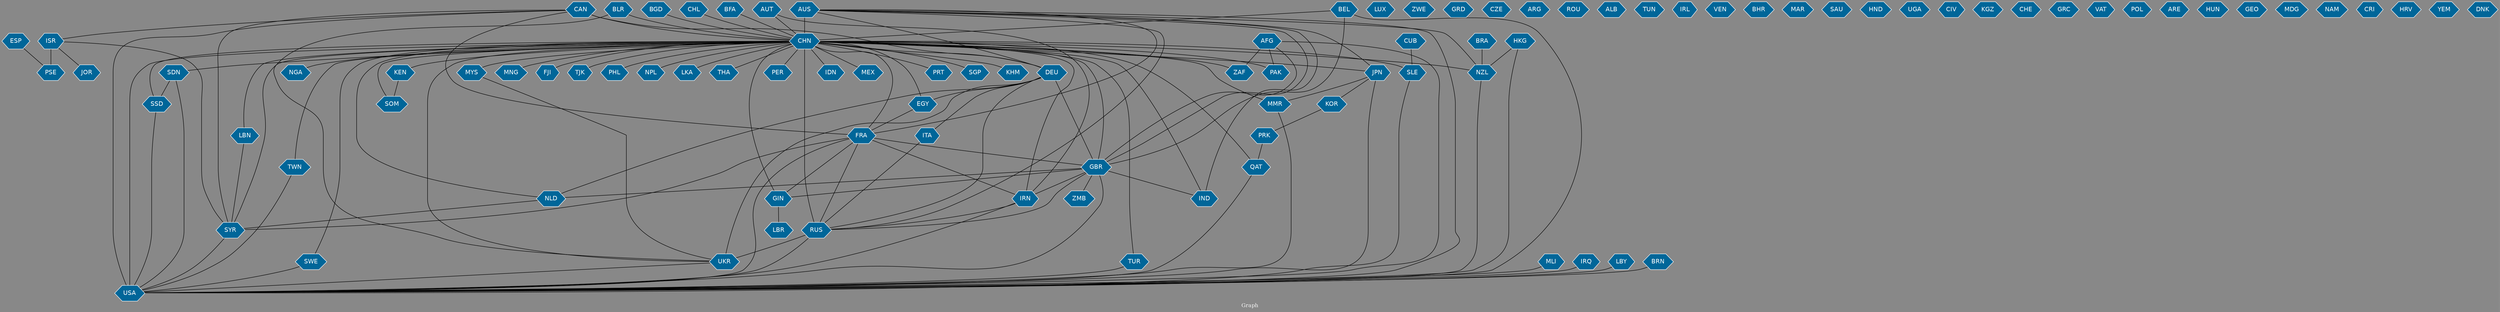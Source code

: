 // Countries together in item graph
graph {
	graph [bgcolor="#888888" fontcolor=white fontsize=12 label="Graph" outputorder=edgesfirst overlap=prism]
	node [color=white fillcolor="#006699" fontcolor=white fontname=Helvetica shape=hexagon style=filled]
	edge [arrowhead=open color=black fontcolor=white fontname=Courier fontsize=12]
		USA [label=USA]
		CHN [label=CHN]
		MLI [label=MLI]
		GBR [label=GBR]
		DEU [label=DEU]
		BLR [label=BLR]
		ISR [label=ISR]
		PSE [label=PSE]
		JPN [label=JPN]
		FRA [label=FRA]
		UKR [label=UKR]
		PER [label=PER]
		MMR [label=MMR]
		AUT [label=AUT]
		IRN [label=IRN]
		CHL [label=CHL]
		CAN [label=CAN]
		SYR [label=SYR]
		NLD [label=NLD]
		BRA [label=BRA]
		NZL [label=NZL]
		IND [label=IND]
		IDN [label=IDN]
		MEX [label=MEX]
		LUX [label=LUX]
		ZWE [label=ZWE]
		AFG [label=AFG]
		GRD [label=GRD]
		RUS [label=RUS]
		CZE [label=CZE]
		TUR [label=TUR]
		MYS [label=MYS]
		HKG [label=HKG]
		ESP [label=ESP]
		ARG [label=ARG]
		LBN [label=LBN]
		AUS [label=AUS]
		ROU [label=ROU]
		EGY [label=EGY]
		PRT [label=PRT]
		SGP [label=SGP]
		ZAF [label=ZAF]
		ALB [label=ALB]
		KHM [label=KHM]
		PAK [label=PAK]
		QAT [label=QAT]
		IRQ [label=IRQ]
		KOR [label=KOR]
		PRK [label=PRK]
		NGA [label=NGA]
		TUN [label=TUN]
		LBY [label=LBY]
		IRL [label=IRL]
		VEN [label=VEN]
		SLE [label=SLE]
		SOM [label=SOM]
		SSD [label=SSD]
		SDN [label=SDN]
		BHR [label=BHR]
		GIN [label=GIN]
		KEN [label=KEN]
		ITA [label=ITA]
		TWN [label=TWN]
		BEL [label=BEL]
		MAR [label=MAR]
		BRN [label=BRN]
		SAU [label=SAU]
		HND [label=HND]
		MNG [label=MNG]
		FJI [label=FJI]
		UGA [label=UGA]
		CIV [label=CIV]
		LBR [label=LBR]
		TJK [label=TJK]
		KGZ [label=KGZ]
		PHL [label=PHL]
		CHE [label=CHE]
		GRC [label=GRC]
		VAT [label=VAT]
		POL [label=POL]
		SWE [label=SWE]
		BFA [label=BFA]
		ARE [label=ARE]
		BGD [label=BGD]
		ZMB [label=ZMB]
		HUN [label=HUN]
		GEO [label=GEO]
		MDG [label=MDG]
		NPL [label=NPL]
		CUB [label=CUB]
		NAM [label=NAM]
		LKA [label=LKA]
		THA [label=THA]
		JOR [label=JOR]
		CRI [label=CRI]
		HRV [label=HRV]
		YEM [label=YEM]
		DNK [label=DNK]
			HKG -- USA [weight=3]
			GBR -- IRN [weight=2]
			CHN -- NPL [weight=1]
			FRA -- IRN [weight=1]
			LBY -- USA [weight=3]
			CAN -- USA [weight=1]
			ESP -- PSE [weight=1]
			CHN -- TUR [weight=1]
			CHN -- SWE [weight=1]
			ITA -- RUS [weight=1]
			SLE -- USA [weight=1]
			AFG -- GBR [weight=1]
			DEU -- GBR [weight=2]
			CHN -- MEX [weight=12]
			GBR -- GIN [weight=1]
			AUS -- FRA [weight=1]
			CHN -- DEU [weight=1]
			AUS -- JPN [weight=2]
			CAN -- SYR [weight=1]
			CHN -- ZAF [weight=1]
			SDN -- SSD [weight=2]
			CUB -- SLE [weight=1]
			JPN -- MMR [weight=1]
			AUT -- IRN [weight=3]
			CHN -- GIN [weight=1]
			TUR -- USA [weight=3]
			CHN -- QAT [weight=2]
			CHN -- SDN [weight=1]
			EGY -- FRA [weight=1]
			AUS -- DEU [weight=1]
			BRN -- USA [weight=1]
			KOR -- PRK [weight=1]
			BEL -- USA [weight=1]
			DEU -- RUS [weight=2]
			JPN -- USA [weight=3]
			BGD -- CHN [weight=2]
			CHN -- USA [weight=89]
			AUS -- USA [weight=3]
			QAT -- USA [weight=2]
			CHN -- GBR [weight=8]
			CHN -- EGY [weight=1]
			CAN -- DEU [weight=1]
			CHN -- PRT [weight=3]
			CHN -- IDN [weight=2]
			DEU -- ITA [weight=1]
			CHN -- IND [weight=1]
			CHN -- THA [weight=3]
			CHN -- TWN [weight=1]
			CAN -- CHN [weight=5]
			BLR -- UKR [weight=1]
			DEU -- EGY [weight=1]
			CHL -- CHN [weight=1]
			GBR -- IND [weight=1]
			CHN -- JPN [weight=22]
			LBN -- SYR [weight=1]
			UKR -- USA [weight=1]
			GBR -- ZMB [weight=1]
			BLR -- CHN [weight=1]
			CHN -- FRA [weight=3]
			BEL -- CHN [weight=1]
			SDN -- USA [weight=1]
			GBR -- RUS [weight=2]
			KEN -- SOM [weight=1]
			MYS -- UKR [weight=1]
			BEL -- GBR [weight=2]
			CHN -- LBN [weight=1]
			CHN -- PER [weight=3]
			AUS -- GBR [weight=1]
			AUT -- CHN [weight=1]
			IRN -- RUS [weight=1]
			FRA -- USA [weight=4]
			ISR -- PSE [weight=11]
			FRA -- GBR [weight=2]
			SWE -- USA [weight=2]
			CHN -- SOM [weight=1]
			CHN -- KEN [weight=1]
			CHN -- LKA [weight=1]
			CHN -- KHM [weight=5]
			BRA -- NZL [weight=2]
			BFA -- CHN [weight=1]
			CHN -- NZL [weight=19]
			TWN -- USA [weight=1]
			ISR -- JOR [weight=1]
			CHN -- MMR [weight=15]
			AUS -- NZL [weight=1]
			NLD -- SYR [weight=1]
			CHN -- SGP [weight=3]
			DEU -- NLD [weight=1]
			MLI -- USA [weight=2]
			NZL -- USA [weight=1]
			CHN -- MNG [weight=1]
			SSD -- USA [weight=1]
			CHN -- SSD [weight=1]
			CHN -- PHL [weight=3]
			CHN -- UKR [weight=1]
			RUS -- UKR [weight=15]
			MMR -- USA [weight=1]
			FRA -- RUS [weight=1]
			IRN -- USA [weight=7]
			CHN -- NGA [weight=1]
			GBR -- USA [weight=3]
			GIN -- LBR [weight=1]
			SYR -- USA [weight=2]
			DEU -- UKR [weight=1]
			AFG -- ZAF [weight=2]
			HKG -- NZL [weight=1]
			CAN -- ISR [weight=1]
			ISR -- SYR [weight=1]
			CHN -- NLD [weight=1]
			CHN -- FJI [weight=6]
			IRQ -- USA [weight=2]
			CHN -- IRN [weight=2]
			CHN -- TJK [weight=3]
			JPN -- KOR [weight=1]
			GBR -- NLD [weight=1]
			AUS -- RUS [weight=3]
			CAN -- FRA [weight=1]
			CHN -- RUS [weight=10]
			RUS -- USA [weight=6]
			FRA -- SYR [weight=1]
			CHN -- SYR [weight=1]
			CHN -- MYS [weight=3]
			CHN -- SLE [weight=1]
			AUS -- CHN [weight=29]
			PRK -- QAT [weight=1]
			CHN -- PAK [weight=4]
			AFG -- PAK [weight=2]
			FRA -- GIN [weight=1]
			AUS -- IND [weight=1]
			AFG -- USA [weight=1]
}